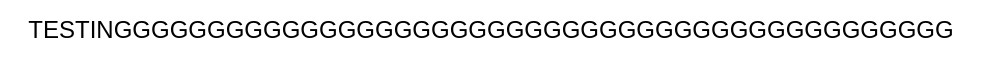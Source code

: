 <mxfile>
    <diagram id="_ZyzhM1X6xaJ4X0HUi0P" name="Page-1">
        <mxGraphModel dx="110" dy="817" grid="1" gridSize="10" guides="1" tooltips="1" connect="1" arrows="1" fold="1" page="1" pageScale="1" pageWidth="850" pageHeight="1100" math="0" shadow="0">
            <root>
                <mxCell id="0"/>
                <mxCell id="1" parent="0"/>
                <mxCell id="2" value="TESTINGGGGGGGGGGGGGGGGGGGGGGGGGGGGGGGGGGGGGGGGGGGGG" style="text;html=1;align=center;verticalAlign=middle;resizable=0;points=[];autosize=1;strokeColor=none;fillColor=none;" vertex="1" parent="1">
                    <mxGeometry x="990" y="230" width="490" height="30" as="geometry"/>
                </mxCell>
            </root>
        </mxGraphModel>
    </diagram>
</mxfile>